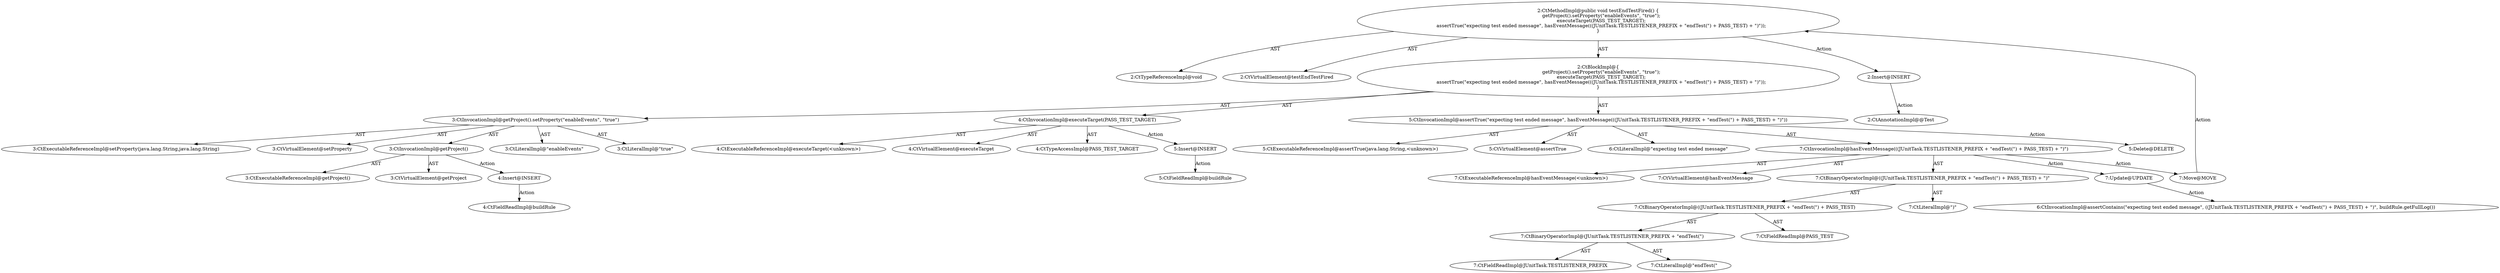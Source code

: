 digraph "testEndTestFired#?" {
0 [label="2:CtTypeReferenceImpl@void" shape=ellipse]
1 [label="2:CtVirtualElement@testEndTestFired" shape=ellipse]
2 [label="3:CtExecutableReferenceImpl@setProperty(java.lang.String,java.lang.String)" shape=ellipse]
3 [label="3:CtVirtualElement@setProperty" shape=ellipse]
4 [label="3:CtExecutableReferenceImpl@getProject()" shape=ellipse]
5 [label="3:CtVirtualElement@getProject" shape=ellipse]
6 [label="3:CtInvocationImpl@getProject()" shape=ellipse]
7 [label="3:CtLiteralImpl@\"enableEvents\"" shape=ellipse]
8 [label="3:CtLiteralImpl@\"true\"" shape=ellipse]
9 [label="3:CtInvocationImpl@getProject().setProperty(\"enableEvents\", \"true\")" shape=ellipse]
10 [label="4:CtExecutableReferenceImpl@executeTarget(<unknown>)" shape=ellipse]
11 [label="4:CtVirtualElement@executeTarget" shape=ellipse]
12 [label="4:CtTypeAccessImpl@PASS_TEST_TARGET" shape=ellipse]
13 [label="4:CtInvocationImpl@executeTarget(PASS_TEST_TARGET)" shape=ellipse]
14 [label="5:CtExecutableReferenceImpl@assertTrue(java.lang.String,<unknown>)" shape=ellipse]
15 [label="5:CtVirtualElement@assertTrue" shape=ellipse]
16 [label="6:CtLiteralImpl@\"expecting test ended message\"" shape=ellipse]
17 [label="7:CtExecutableReferenceImpl@hasEventMessage(<unknown>)" shape=ellipse]
18 [label="7:CtVirtualElement@hasEventMessage" shape=ellipse]
19 [label="7:CtFieldReadImpl@JUnitTask.TESTLISTENER_PREFIX" shape=ellipse]
20 [label="7:CtLiteralImpl@\"endTest(\"" shape=ellipse]
21 [label="7:CtBinaryOperatorImpl@(JUnitTask.TESTLISTENER_PREFIX + \"endTest(\")" shape=ellipse]
22 [label="7:CtFieldReadImpl@PASS_TEST" shape=ellipse]
23 [label="7:CtBinaryOperatorImpl@((JUnitTask.TESTLISTENER_PREFIX + \"endTest(\") + PASS_TEST)" shape=ellipse]
24 [label="7:CtLiteralImpl@\")\"" shape=ellipse]
25 [label="7:CtBinaryOperatorImpl@((JUnitTask.TESTLISTENER_PREFIX + \"endTest(\") + PASS_TEST) + \")\"" shape=ellipse]
26 [label="7:CtInvocationImpl@hasEventMessage(((JUnitTask.TESTLISTENER_PREFIX + \"endTest(\") + PASS_TEST) + \")\")" shape=ellipse]
27 [label="5:CtInvocationImpl@assertTrue(\"expecting test ended message\", hasEventMessage(((JUnitTask.TESTLISTENER_PREFIX + \"endTest(\") + PASS_TEST) + \")\"))" shape=ellipse]
28 [label="2:CtBlockImpl@\{
    getProject().setProperty(\"enableEvents\", \"true\");
    executeTarget(PASS_TEST_TARGET);
    assertTrue(\"expecting test ended message\", hasEventMessage(((JUnitTask.TESTLISTENER_PREFIX + \"endTest(\") + PASS_TEST) + \")\"));
\}" shape=ellipse]
29 [label="2:CtMethodImpl@public void testEndTestFired() \{
    getProject().setProperty(\"enableEvents\", \"true\");
    executeTarget(PASS_TEST_TARGET);
    assertTrue(\"expecting test ended message\", hasEventMessage(((JUnitTask.TESTLISTENER_PREFIX + \"endTest(\") + PASS_TEST) + \")\"));
\}" shape=ellipse]
30 [label="7:Update@UPDATE" shape=ellipse]
31 [label="6:CtInvocationImpl@assertContains(\"expecting test ended message\", ((JUnitTask.TESTLISTENER_PREFIX + \"endTest(\") + PASS_TEST) + \")\", buildRule.getFullLog())" shape=ellipse]
32 [label="5:Delete@DELETE" shape=ellipse]
33 [label="2:Insert@INSERT" shape=ellipse]
34 [label="2:CtAnnotationImpl@@Test" shape=ellipse]
35 [label="5:Insert@INSERT" shape=ellipse]
36 [label="5:CtFieldReadImpl@buildRule" shape=ellipse]
37 [label="4:Insert@INSERT" shape=ellipse]
38 [label="4:CtFieldReadImpl@buildRule" shape=ellipse]
39 [label="7:Move@MOVE" shape=ellipse]
6 -> 5 [label="AST"];
6 -> 4 [label="AST"];
6 -> 37 [label="Action"];
9 -> 3 [label="AST"];
9 -> 6 [label="AST"];
9 -> 2 [label="AST"];
9 -> 7 [label="AST"];
9 -> 8 [label="AST"];
13 -> 11 [label="AST"];
13 -> 10 [label="AST"];
13 -> 12 [label="AST"];
13 -> 35 [label="Action"];
21 -> 19 [label="AST"];
21 -> 20 [label="AST"];
23 -> 21 [label="AST"];
23 -> 22 [label="AST"];
25 -> 23 [label="AST"];
25 -> 24 [label="AST"];
26 -> 18 [label="AST"];
26 -> 17 [label="AST"];
26 -> 25 [label="AST"];
26 -> 30 [label="Action"];
26 -> 39 [label="Action"];
27 -> 15 [label="AST"];
27 -> 14 [label="AST"];
27 -> 16 [label="AST"];
27 -> 26 [label="AST"];
27 -> 32 [label="Action"];
28 -> 9 [label="AST"];
28 -> 13 [label="AST"];
28 -> 27 [label="AST"];
29 -> 1 [label="AST"];
29 -> 0 [label="AST"];
29 -> 28 [label="AST"];
29 -> 33 [label="Action"];
30 -> 31 [label="Action"];
33 -> 34 [label="Action"];
35 -> 36 [label="Action"];
37 -> 38 [label="Action"];
39 -> 29 [label="Action"];
}